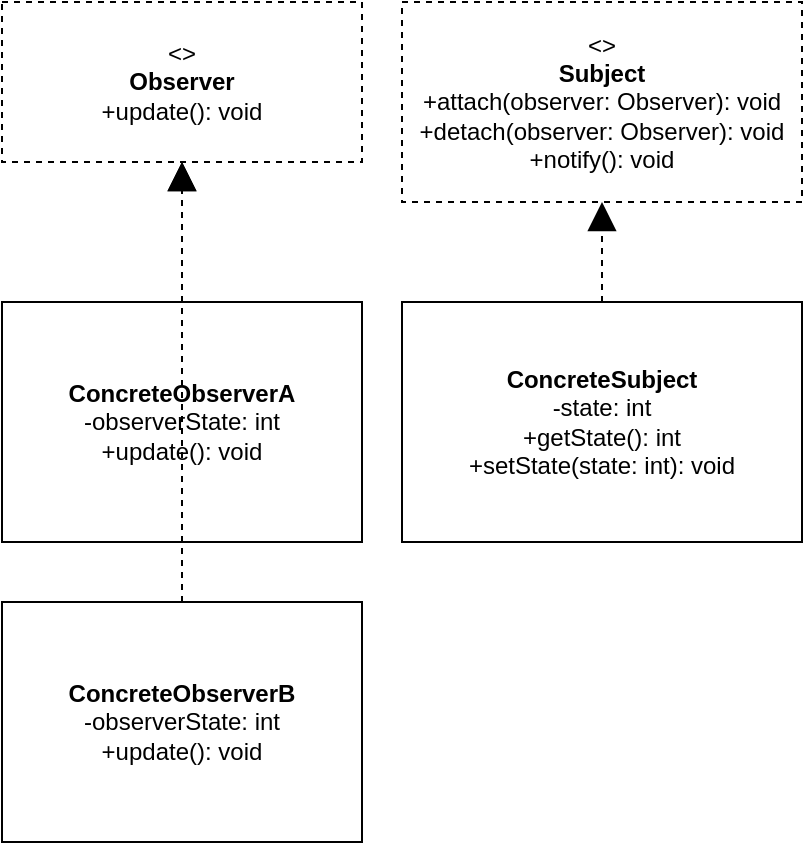 <mxfile version="24.1.0" type="device">
  <diagram id="C5RBs43oDa-KdzZeNtuy" name="Page-1">
    <mxGraphModel dx="1098" dy="820" grid="1" gridSize="10" guides="1" tooltips="1" connect="1" arrows="1" fold="1" page="1" pageScale="1" pageWidth="827" pageHeight="1169" math="0" shadow="0">
      <root>
        <mxCell id="0" />
        <mxCell id="1" parent="0" />
        <mxCell id="2" value="&lt;&lt;interface&gt;&gt;&amp;#10;&lt;b&gt;Observer&lt;/b&gt;&amp;#10;+update(): void" style="rounded=0;whiteSpace=wrap;html=1;strokeColor=#000000;dashed=1;" parent="1" vertex="1">
          <mxGeometry x="50" y="50" width="180" height="80" as="geometry" />
        </mxCell>
        <mxCell id="3" value="&lt;&lt;interface&gt;&gt;&amp;#10;&lt;b&gt;Subject&lt;/b&gt;&amp;#10;+attach(observer: Observer): void&amp;#10;+detach(observer: Observer): void&amp;#10;+notify(): void" style="rounded=0;whiteSpace=wrap;html=1;strokeColor=#000000;dashed=1;" parent="1" vertex="1">
          <mxGeometry x="250" y="50" width="200" height="100" as="geometry" />
        </mxCell>
        <mxCell id="4" value="&lt;b&gt;ConcreteSubject&lt;/b&gt;&amp;#10;-state: int&amp;#10;+getState(): int&amp;#10;+setState(state: int): void" style="rounded=0;whiteSpace=wrap;html=1;strokeColor=#000000;" parent="1" vertex="1">
          <mxGeometry x="250" y="200" width="200" height="120" as="geometry" />
        </mxCell>
        <mxCell id="5" value="&lt;b&gt;ConcreteObserverA&lt;/b&gt;&amp;#10;-observerState: int&amp;#10;+update(): void" style="rounded=0;whiteSpace=wrap;html=1;strokeColor=#000000;" parent="1" vertex="1">
          <mxGeometry x="50" y="200" width="180" height="120" as="geometry" />
        </mxCell>
        <mxCell id="6" value="&lt;b&gt;ConcreteObserverB&lt;/b&gt;&amp;#10;-observerState: int&amp;#10;+update(): void" style="rounded=0;whiteSpace=wrap;html=1;strokeColor=#000000;" parent="1" vertex="1">
          <mxGeometry x="50" y="350" width="180" height="120" as="geometry" />
        </mxCell>
        <mxCell id="7" value="" style="edgeStyle=orthogonalEdgeStyle;endArrow=block;endFill=1;endSize=12;html=1;strokeColor=#000000;dashed=1;" parent="1" source="5" target="2" edge="1">
          <mxGeometry width="50" height="50" relative="1" as="geometry" />
        </mxCell>
        <mxCell id="8" value="" style="edgeStyle=orthogonalEdgeStyle;endArrow=block;endFill=1;endSize=12;html=1;strokeColor=#000000;dashed=1;" parent="1" source="6" target="2" edge="1">
          <mxGeometry width="50" height="50" relative="1" as="geometry" />
        </mxCell>
        <mxCell id="9" value="" style="edgeStyle=orthogonalEdgeStyle;endArrow=block;endFill=1;endSize=12;html=1;strokeColor=#000000;dashed=1;" parent="1" source="4" target="3" edge="1">
          <mxGeometry width="50" height="50" relative="1" as="geometry" />
        </mxCell>
      </root>
    </mxGraphModel>
  </diagram>
</mxfile>
